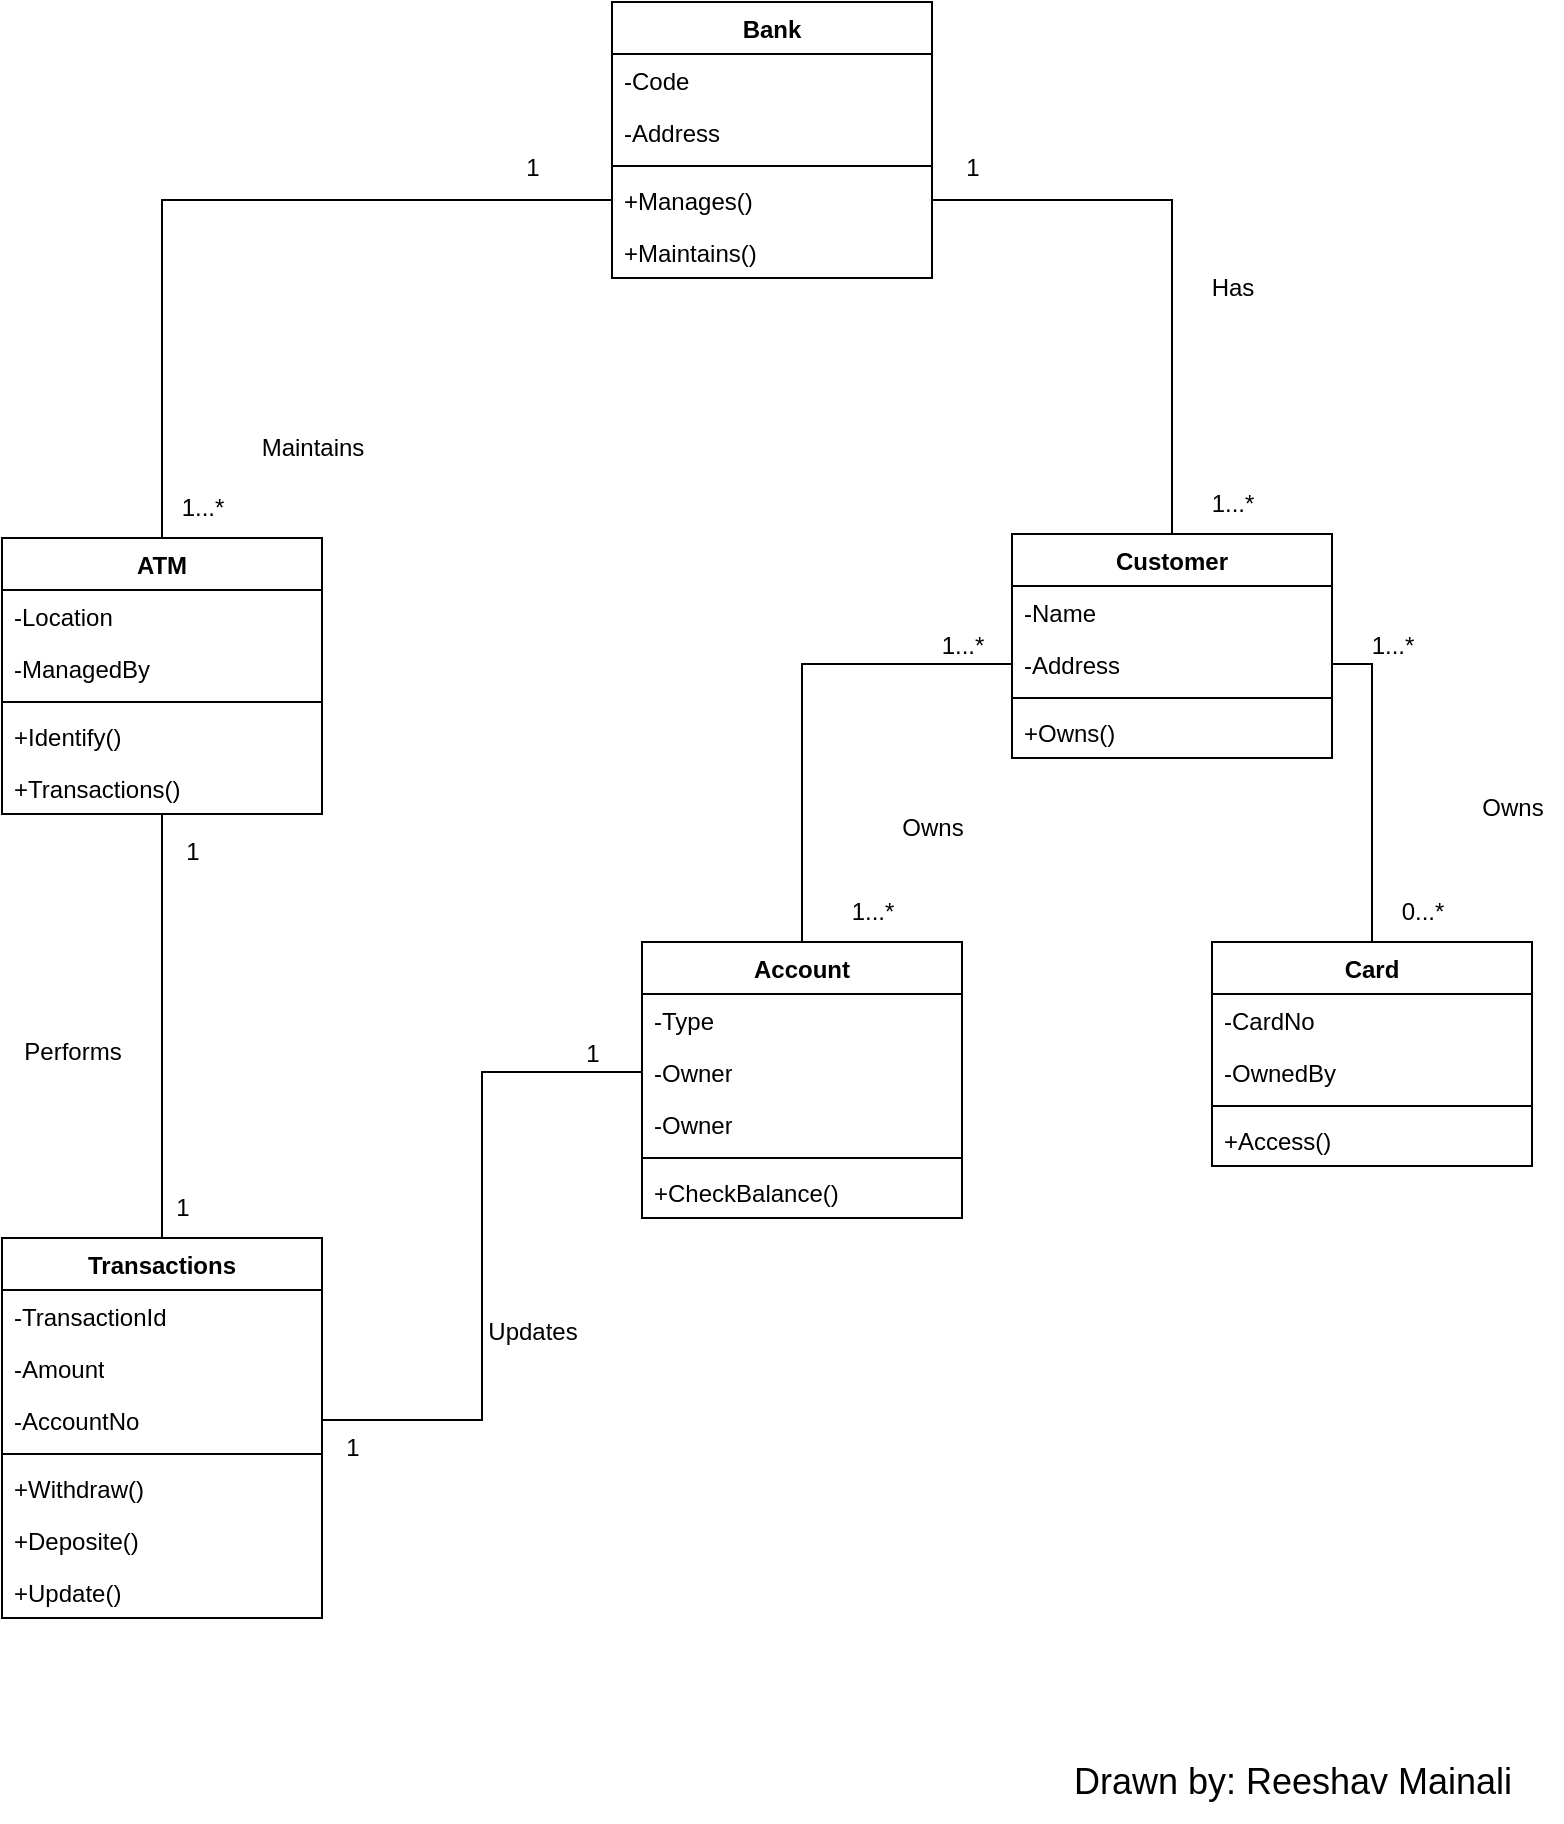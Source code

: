 <mxfile>
    <diagram id="C5RBs43oDa-KdzZeNtuy" name="Page-1">
        <mxGraphModel dx="1188" dy="845" grid="1" gridSize="10" guides="1" tooltips="1" connect="1" arrows="1" fold="1" page="1" pageScale="1" pageWidth="827" pageHeight="1169" math="0" shadow="0">
            <root>
                <mxCell id="WIyWlLk6GJQsqaUBKTNV-0"/>
                <mxCell id="WIyWlLk6GJQsqaUBKTNV-1" parent="WIyWlLk6GJQsqaUBKTNV-0"/>
                <mxCell id="vBzhF_Si6mm2w_rLmE1z-6" value="Bank" style="swimlane;fontStyle=1;align=center;verticalAlign=top;childLayout=stackLayout;horizontal=1;startSize=26;horizontalStack=0;resizeParent=1;resizeParentMax=0;resizeLast=0;collapsible=1;marginBottom=0;whiteSpace=wrap;html=1;" parent="WIyWlLk6GJQsqaUBKTNV-1" vertex="1">
                    <mxGeometry x="340" y="40" width="160" height="138" as="geometry"/>
                </mxCell>
                <mxCell id="vBzhF_Si6mm2w_rLmE1z-7" value="-Code" style="text;strokeColor=none;fillColor=none;align=left;verticalAlign=top;spacingLeft=4;spacingRight=4;overflow=hidden;rotatable=0;points=[[0,0.5],[1,0.5]];portConstraint=eastwest;whiteSpace=wrap;html=1;" parent="vBzhF_Si6mm2w_rLmE1z-6" vertex="1">
                    <mxGeometry y="26" width="160" height="26" as="geometry"/>
                </mxCell>
                <mxCell id="vBzhF_Si6mm2w_rLmE1z-10" value="-Address" style="text;strokeColor=none;fillColor=none;align=left;verticalAlign=top;spacingLeft=4;spacingRight=4;overflow=hidden;rotatable=0;points=[[0,0.5],[1,0.5]];portConstraint=eastwest;whiteSpace=wrap;html=1;" parent="vBzhF_Si6mm2w_rLmE1z-6" vertex="1">
                    <mxGeometry y="52" width="160" height="26" as="geometry"/>
                </mxCell>
                <mxCell id="vBzhF_Si6mm2w_rLmE1z-8" value="" style="line;strokeWidth=1;fillColor=none;align=left;verticalAlign=middle;spacingTop=-1;spacingLeft=3;spacingRight=3;rotatable=0;labelPosition=right;points=[];portConstraint=eastwest;strokeColor=inherit;" parent="vBzhF_Si6mm2w_rLmE1z-6" vertex="1">
                    <mxGeometry y="78" width="160" height="8" as="geometry"/>
                </mxCell>
                <mxCell id="vBzhF_Si6mm2w_rLmE1z-9" value="+Manages()&lt;span style=&quot;color: rgba(0, 0, 0, 0); font-family: monospace; font-size: 0px; text-wrap: nowrap;&quot;&gt;%3CmxGraphModel%3E%3Croot%3E%3CmxCell%20id%3D%220%22%2F%3E%3CmxCell%20id%3D%221%22%20parent%3D%220%22%2F%3E%3CmxCell%20id%3D%222%22%20value%3D%22%2BManages()%22%20style%3D%22text%3BstrokeColor%3Dnone%3BfillColor%3Dnone%3Balign%3Dleft%3BverticalAlign%3Dmiddle%3BspacingLeft%3D4%3BspacingRight%3D4%3Boverflow%3Dhidden%3Bpoints%3D%5B%5B0%2C0.5%5D%2C%5B1%2C0.5%5D%5D%3BportConstraint%3Deastwest%3Brotatable%3D0%3BwhiteSpace%3Dwrap%3Bhtml%3D1%3B%22%20vertex%3D%221%22%20parent%3D%221%22%3E%3CmxGeometry%20x%3D%22274%22%20y%3D%22350%22%20width%3D%22140%22%20height%3D%2230%22%20as%3D%22geometry%22%2F%3E%3C%2FmxCell%3E%3C%2Froot%3E%3C%2FmxGraphModel%3E&lt;/span&gt;" style="text;strokeColor=none;fillColor=none;align=left;verticalAlign=top;spacingLeft=4;spacingRight=4;overflow=hidden;rotatable=0;points=[[0,0.5],[1,0.5]];portConstraint=eastwest;whiteSpace=wrap;html=1;" parent="vBzhF_Si6mm2w_rLmE1z-6" vertex="1">
                    <mxGeometry y="86" width="160" height="26" as="geometry"/>
                </mxCell>
                <mxCell id="vBzhF_Si6mm2w_rLmE1z-11" value="+Maintains()" style="text;strokeColor=none;fillColor=none;align=left;verticalAlign=top;spacingLeft=4;spacingRight=4;overflow=hidden;rotatable=0;points=[[0,0.5],[1,0.5]];portConstraint=eastwest;whiteSpace=wrap;html=1;" parent="vBzhF_Si6mm2w_rLmE1z-6" vertex="1">
                    <mxGeometry y="112" width="160" height="26" as="geometry"/>
                </mxCell>
                <mxCell id="vBzhF_Si6mm2w_rLmE1z-12" value="Customer" style="swimlane;fontStyle=1;align=center;verticalAlign=top;childLayout=stackLayout;horizontal=1;startSize=26;horizontalStack=0;resizeParent=1;resizeParentMax=0;resizeLast=0;collapsible=1;marginBottom=0;whiteSpace=wrap;html=1;" parent="WIyWlLk6GJQsqaUBKTNV-1" vertex="1">
                    <mxGeometry x="540" y="306" width="160" height="112" as="geometry"/>
                </mxCell>
                <mxCell id="vBzhF_Si6mm2w_rLmE1z-13" value="-Name" style="text;strokeColor=none;fillColor=none;align=left;verticalAlign=top;spacingLeft=4;spacingRight=4;overflow=hidden;rotatable=0;points=[[0,0.5],[1,0.5]];portConstraint=eastwest;whiteSpace=wrap;html=1;" parent="vBzhF_Si6mm2w_rLmE1z-12" vertex="1">
                    <mxGeometry y="26" width="160" height="26" as="geometry"/>
                </mxCell>
                <mxCell id="vBzhF_Si6mm2w_rLmE1z-17" value="-Address" style="text;strokeColor=none;fillColor=none;align=left;verticalAlign=top;spacingLeft=4;spacingRight=4;overflow=hidden;rotatable=0;points=[[0,0.5],[1,0.5]];portConstraint=eastwest;whiteSpace=wrap;html=1;" parent="vBzhF_Si6mm2w_rLmE1z-12" vertex="1">
                    <mxGeometry y="52" width="160" height="26" as="geometry"/>
                </mxCell>
                <mxCell id="vBzhF_Si6mm2w_rLmE1z-14" value="" style="line;strokeWidth=1;fillColor=none;align=left;verticalAlign=middle;spacingTop=-1;spacingLeft=3;spacingRight=3;rotatable=0;labelPosition=right;points=[];portConstraint=eastwest;strokeColor=inherit;" parent="vBzhF_Si6mm2w_rLmE1z-12" vertex="1">
                    <mxGeometry y="78" width="160" height="8" as="geometry"/>
                </mxCell>
                <mxCell id="vBzhF_Si6mm2w_rLmE1z-15" value="+Owns()" style="text;strokeColor=none;fillColor=none;align=left;verticalAlign=top;spacingLeft=4;spacingRight=4;overflow=hidden;rotatable=0;points=[[0,0.5],[1,0.5]];portConstraint=eastwest;whiteSpace=wrap;html=1;" parent="vBzhF_Si6mm2w_rLmE1z-12" vertex="1">
                    <mxGeometry y="86" width="160" height="26" as="geometry"/>
                </mxCell>
                <mxCell id="vBzhF_Si6mm2w_rLmE1z-62" style="edgeStyle=orthogonalEdgeStyle;rounded=0;orthogonalLoop=1;jettySize=auto;html=1;exitX=0.5;exitY=1;exitDx=0;exitDy=0;endArrow=none;endFill=0;" parent="WIyWlLk6GJQsqaUBKTNV-1" source="vBzhF_Si6mm2w_rLmE1z-18" target="vBzhF_Si6mm2w_rLmE1z-34" edge="1">
                    <mxGeometry relative="1" as="geometry"/>
                </mxCell>
                <mxCell id="vBzhF_Si6mm2w_rLmE1z-18" value="ATM" style="swimlane;fontStyle=1;align=center;verticalAlign=top;childLayout=stackLayout;horizontal=1;startSize=26;horizontalStack=0;resizeParent=1;resizeParentMax=0;resizeLast=0;collapsible=1;marginBottom=0;whiteSpace=wrap;html=1;" parent="WIyWlLk6GJQsqaUBKTNV-1" vertex="1">
                    <mxGeometry x="35" y="308" width="160" height="138" as="geometry"/>
                </mxCell>
                <mxCell id="vBzhF_Si6mm2w_rLmE1z-19" value="-Location" style="text;strokeColor=none;fillColor=none;align=left;verticalAlign=top;spacingLeft=4;spacingRight=4;overflow=hidden;rotatable=0;points=[[0,0.5],[1,0.5]];portConstraint=eastwest;whiteSpace=wrap;html=1;" parent="vBzhF_Si6mm2w_rLmE1z-18" vertex="1">
                    <mxGeometry y="26" width="160" height="26" as="geometry"/>
                </mxCell>
                <mxCell id="vBzhF_Si6mm2w_rLmE1z-20" value="-ManagedBy" style="text;strokeColor=none;fillColor=none;align=left;verticalAlign=top;spacingLeft=4;spacingRight=4;overflow=hidden;rotatable=0;points=[[0,0.5],[1,0.5]];portConstraint=eastwest;whiteSpace=wrap;html=1;" parent="vBzhF_Si6mm2w_rLmE1z-18" vertex="1">
                    <mxGeometry y="52" width="160" height="26" as="geometry"/>
                </mxCell>
                <mxCell id="vBzhF_Si6mm2w_rLmE1z-21" value="" style="line;strokeWidth=1;fillColor=none;align=left;verticalAlign=middle;spacingTop=-1;spacingLeft=3;spacingRight=3;rotatable=0;labelPosition=right;points=[];portConstraint=eastwest;strokeColor=inherit;" parent="vBzhF_Si6mm2w_rLmE1z-18" vertex="1">
                    <mxGeometry y="78" width="160" height="8" as="geometry"/>
                </mxCell>
                <mxCell id="vBzhF_Si6mm2w_rLmE1z-22" value="+Identify()" style="text;strokeColor=none;fillColor=none;align=left;verticalAlign=top;spacingLeft=4;spacingRight=4;overflow=hidden;rotatable=0;points=[[0,0.5],[1,0.5]];portConstraint=eastwest;whiteSpace=wrap;html=1;" parent="vBzhF_Si6mm2w_rLmE1z-18" vertex="1">
                    <mxGeometry y="86" width="160" height="26" as="geometry"/>
                </mxCell>
                <mxCell id="vBzhF_Si6mm2w_rLmE1z-23" value="+Transactions()" style="text;strokeColor=none;fillColor=none;align=left;verticalAlign=top;spacingLeft=4;spacingRight=4;overflow=hidden;rotatable=0;points=[[0,0.5],[1,0.5]];portConstraint=eastwest;whiteSpace=wrap;html=1;" parent="vBzhF_Si6mm2w_rLmE1z-18" vertex="1">
                    <mxGeometry y="112" width="160" height="26" as="geometry"/>
                </mxCell>
                <mxCell id="vBzhF_Si6mm2w_rLmE1z-24" value="Account" style="swimlane;fontStyle=1;align=center;verticalAlign=top;childLayout=stackLayout;horizontal=1;startSize=26;horizontalStack=0;resizeParent=1;resizeParentMax=0;resizeLast=0;collapsible=1;marginBottom=0;whiteSpace=wrap;html=1;" parent="WIyWlLk6GJQsqaUBKTNV-1" vertex="1">
                    <mxGeometry x="355" y="510" width="160" height="138" as="geometry"/>
                </mxCell>
                <mxCell id="vBzhF_Si6mm2w_rLmE1z-25" value="-Type" style="text;strokeColor=none;fillColor=none;align=left;verticalAlign=top;spacingLeft=4;spacingRight=4;overflow=hidden;rotatable=0;points=[[0,0.5],[1,0.5]];portConstraint=eastwest;whiteSpace=wrap;html=1;" parent="vBzhF_Si6mm2w_rLmE1z-24" vertex="1">
                    <mxGeometry y="26" width="160" height="26" as="geometry"/>
                </mxCell>
                <mxCell id="vBzhF_Si6mm2w_rLmE1z-26" value="-Owner" style="text;strokeColor=none;fillColor=none;align=left;verticalAlign=top;spacingLeft=4;spacingRight=4;overflow=hidden;rotatable=0;points=[[0,0.5],[1,0.5]];portConstraint=eastwest;whiteSpace=wrap;html=1;" parent="vBzhF_Si6mm2w_rLmE1z-24" vertex="1">
                    <mxGeometry y="52" width="160" height="26" as="geometry"/>
                </mxCell>
                <mxCell id="vBzhF_Si6mm2w_rLmE1z-40" value="-Owner" style="text;strokeColor=none;fillColor=none;align=left;verticalAlign=top;spacingLeft=4;spacingRight=4;overflow=hidden;rotatable=0;points=[[0,0.5],[1,0.5]];portConstraint=eastwest;whiteSpace=wrap;html=1;" parent="vBzhF_Si6mm2w_rLmE1z-24" vertex="1">
                    <mxGeometry y="78" width="160" height="26" as="geometry"/>
                </mxCell>
                <mxCell id="vBzhF_Si6mm2w_rLmE1z-27" value="" style="line;strokeWidth=1;fillColor=none;align=left;verticalAlign=middle;spacingTop=-1;spacingLeft=3;spacingRight=3;rotatable=0;labelPosition=right;points=[];portConstraint=eastwest;strokeColor=inherit;" parent="vBzhF_Si6mm2w_rLmE1z-24" vertex="1">
                    <mxGeometry y="104" width="160" height="8" as="geometry"/>
                </mxCell>
                <mxCell id="vBzhF_Si6mm2w_rLmE1z-28" value="+CheckBalance()" style="text;strokeColor=none;fillColor=none;align=left;verticalAlign=top;spacingLeft=4;spacingRight=4;overflow=hidden;rotatable=0;points=[[0,0.5],[1,0.5]];portConstraint=eastwest;whiteSpace=wrap;html=1;" parent="vBzhF_Si6mm2w_rLmE1z-24" vertex="1">
                    <mxGeometry y="112" width="160" height="26" as="geometry"/>
                </mxCell>
                <mxCell id="vBzhF_Si6mm2w_rLmE1z-29" value="Card" style="swimlane;fontStyle=1;align=center;verticalAlign=top;childLayout=stackLayout;horizontal=1;startSize=26;horizontalStack=0;resizeParent=1;resizeParentMax=0;resizeLast=0;collapsible=1;marginBottom=0;whiteSpace=wrap;html=1;" parent="WIyWlLk6GJQsqaUBKTNV-1" vertex="1">
                    <mxGeometry x="640" y="510" width="160" height="112" as="geometry"/>
                </mxCell>
                <mxCell id="vBzhF_Si6mm2w_rLmE1z-30" value="-CardNo" style="text;strokeColor=none;fillColor=none;align=left;verticalAlign=top;spacingLeft=4;spacingRight=4;overflow=hidden;rotatable=0;points=[[0,0.5],[1,0.5]];portConstraint=eastwest;whiteSpace=wrap;html=1;" parent="vBzhF_Si6mm2w_rLmE1z-29" vertex="1">
                    <mxGeometry y="26" width="160" height="26" as="geometry"/>
                </mxCell>
                <mxCell id="vBzhF_Si6mm2w_rLmE1z-31" value="-OwnedBy" style="text;strokeColor=none;fillColor=none;align=left;verticalAlign=top;spacingLeft=4;spacingRight=4;overflow=hidden;rotatable=0;points=[[0,0.5],[1,0.5]];portConstraint=eastwest;whiteSpace=wrap;html=1;" parent="vBzhF_Si6mm2w_rLmE1z-29" vertex="1">
                    <mxGeometry y="52" width="160" height="26" as="geometry"/>
                </mxCell>
                <mxCell id="vBzhF_Si6mm2w_rLmE1z-32" value="" style="line;strokeWidth=1;fillColor=none;align=left;verticalAlign=middle;spacingTop=-1;spacingLeft=3;spacingRight=3;rotatable=0;labelPosition=right;points=[];portConstraint=eastwest;strokeColor=inherit;" parent="vBzhF_Si6mm2w_rLmE1z-29" vertex="1">
                    <mxGeometry y="78" width="160" height="8" as="geometry"/>
                </mxCell>
                <mxCell id="vBzhF_Si6mm2w_rLmE1z-33" value="+Access()" style="text;strokeColor=none;fillColor=none;align=left;verticalAlign=top;spacingLeft=4;spacingRight=4;overflow=hidden;rotatable=0;points=[[0,0.5],[1,0.5]];portConstraint=eastwest;whiteSpace=wrap;html=1;" parent="vBzhF_Si6mm2w_rLmE1z-29" vertex="1">
                    <mxGeometry y="86" width="160" height="26" as="geometry"/>
                </mxCell>
                <mxCell id="vBzhF_Si6mm2w_rLmE1z-34" value="Transactions" style="swimlane;fontStyle=1;align=center;verticalAlign=top;childLayout=stackLayout;horizontal=1;startSize=26;horizontalStack=0;resizeParent=1;resizeParentMax=0;resizeLast=0;collapsible=1;marginBottom=0;whiteSpace=wrap;html=1;" parent="WIyWlLk6GJQsqaUBKTNV-1" vertex="1">
                    <mxGeometry x="35" y="658" width="160" height="190" as="geometry"/>
                </mxCell>
                <mxCell id="vBzhF_Si6mm2w_rLmE1z-35" value="-TransactionId" style="text;strokeColor=none;fillColor=none;align=left;verticalAlign=top;spacingLeft=4;spacingRight=4;overflow=hidden;rotatable=0;points=[[0,0.5],[1,0.5]];portConstraint=eastwest;whiteSpace=wrap;html=1;" parent="vBzhF_Si6mm2w_rLmE1z-34" vertex="1">
                    <mxGeometry y="26" width="160" height="26" as="geometry"/>
                </mxCell>
                <mxCell id="vBzhF_Si6mm2w_rLmE1z-43" value="-Amount" style="text;strokeColor=none;fillColor=none;align=left;verticalAlign=top;spacingLeft=4;spacingRight=4;overflow=hidden;rotatable=0;points=[[0,0.5],[1,0.5]];portConstraint=eastwest;whiteSpace=wrap;html=1;" parent="vBzhF_Si6mm2w_rLmE1z-34" vertex="1">
                    <mxGeometry y="52" width="160" height="26" as="geometry"/>
                </mxCell>
                <mxCell id="vBzhF_Si6mm2w_rLmE1z-42" value="-AccountNo" style="text;strokeColor=none;fillColor=none;align=left;verticalAlign=top;spacingLeft=4;spacingRight=4;overflow=hidden;rotatable=0;points=[[0,0.5],[1,0.5]];portConstraint=eastwest;whiteSpace=wrap;html=1;" parent="vBzhF_Si6mm2w_rLmE1z-34" vertex="1">
                    <mxGeometry y="78" width="160" height="26" as="geometry"/>
                </mxCell>
                <mxCell id="vBzhF_Si6mm2w_rLmE1z-37" value="" style="line;strokeWidth=1;fillColor=none;align=left;verticalAlign=middle;spacingTop=-1;spacingLeft=3;spacingRight=3;rotatable=0;labelPosition=right;points=[];portConstraint=eastwest;strokeColor=inherit;" parent="vBzhF_Si6mm2w_rLmE1z-34" vertex="1">
                    <mxGeometry y="104" width="160" height="8" as="geometry"/>
                </mxCell>
                <mxCell id="vBzhF_Si6mm2w_rLmE1z-38" value="+Withdraw()" style="text;strokeColor=none;fillColor=none;align=left;verticalAlign=top;spacingLeft=4;spacingRight=4;overflow=hidden;rotatable=0;points=[[0,0.5],[1,0.5]];portConstraint=eastwest;whiteSpace=wrap;html=1;" parent="vBzhF_Si6mm2w_rLmE1z-34" vertex="1">
                    <mxGeometry y="112" width="160" height="26" as="geometry"/>
                </mxCell>
                <mxCell id="vBzhF_Si6mm2w_rLmE1z-39" value="+Deposite()" style="text;strokeColor=none;fillColor=none;align=left;verticalAlign=top;spacingLeft=4;spacingRight=4;overflow=hidden;rotatable=0;points=[[0,0.5],[1,0.5]];portConstraint=eastwest;whiteSpace=wrap;html=1;" parent="vBzhF_Si6mm2w_rLmE1z-34" vertex="1">
                    <mxGeometry y="138" width="160" height="26" as="geometry"/>
                </mxCell>
                <mxCell id="vBzhF_Si6mm2w_rLmE1z-44" value="+Update()" style="text;strokeColor=none;fillColor=none;align=left;verticalAlign=top;spacingLeft=4;spacingRight=4;overflow=hidden;rotatable=0;points=[[0,0.5],[1,0.5]];portConstraint=eastwest;whiteSpace=wrap;html=1;" parent="vBzhF_Si6mm2w_rLmE1z-34" vertex="1">
                    <mxGeometry y="164" width="160" height="26" as="geometry"/>
                </mxCell>
                <mxCell id="vBzhF_Si6mm2w_rLmE1z-45" style="edgeStyle=orthogonalEdgeStyle;rounded=0;orthogonalLoop=1;jettySize=auto;html=1;exitX=1;exitY=0.5;exitDx=0;exitDy=0;endArrow=none;endFill=0;" parent="WIyWlLk6GJQsqaUBKTNV-1" source="vBzhF_Si6mm2w_rLmE1z-9" target="vBzhF_Si6mm2w_rLmE1z-12" edge="1">
                    <mxGeometry relative="1" as="geometry"/>
                </mxCell>
                <mxCell id="vBzhF_Si6mm2w_rLmE1z-46" value="1" style="text;html=1;align=center;verticalAlign=middle;resizable=0;points=[];autosize=1;strokeColor=none;fillColor=none;" parent="WIyWlLk6GJQsqaUBKTNV-1" vertex="1">
                    <mxGeometry x="505" y="108" width="30" height="30" as="geometry"/>
                </mxCell>
                <mxCell id="vBzhF_Si6mm2w_rLmE1z-47" value="1...*" style="text;html=1;align=center;verticalAlign=middle;resizable=0;points=[];autosize=1;strokeColor=none;fillColor=none;" parent="WIyWlLk6GJQsqaUBKTNV-1" vertex="1">
                    <mxGeometry x="630" y="276" width="40" height="30" as="geometry"/>
                </mxCell>
                <mxCell id="vBzhF_Si6mm2w_rLmE1z-48" value="Has" style="text;html=1;align=center;verticalAlign=middle;resizable=0;points=[];autosize=1;strokeColor=none;fillColor=none;" parent="WIyWlLk6GJQsqaUBKTNV-1" vertex="1">
                    <mxGeometry x="630" y="168" width="40" height="30" as="geometry"/>
                </mxCell>
                <mxCell id="vBzhF_Si6mm2w_rLmE1z-49" style="edgeStyle=orthogonalEdgeStyle;rounded=0;orthogonalLoop=1;jettySize=auto;html=1;exitX=0;exitY=0.5;exitDx=0;exitDy=0;entryX=0.5;entryY=0;entryDx=0;entryDy=0;endArrow=none;endFill=0;" parent="WIyWlLk6GJQsqaUBKTNV-1" source="vBzhF_Si6mm2w_rLmE1z-9" target="vBzhF_Si6mm2w_rLmE1z-18" edge="1">
                    <mxGeometry relative="1" as="geometry"/>
                </mxCell>
                <mxCell id="vBzhF_Si6mm2w_rLmE1z-50" value="1" style="text;html=1;align=center;verticalAlign=middle;resizable=0;points=[];autosize=1;strokeColor=none;fillColor=none;" parent="WIyWlLk6GJQsqaUBKTNV-1" vertex="1">
                    <mxGeometry x="285" y="108" width="30" height="30" as="geometry"/>
                </mxCell>
                <mxCell id="vBzhF_Si6mm2w_rLmE1z-51" value="1...*" style="text;html=1;align=center;verticalAlign=middle;resizable=0;points=[];autosize=1;strokeColor=none;fillColor=none;" parent="WIyWlLk6GJQsqaUBKTNV-1" vertex="1">
                    <mxGeometry x="115" y="278" width="40" height="30" as="geometry"/>
                </mxCell>
                <mxCell id="vBzhF_Si6mm2w_rLmE1z-52" value="Maintains" style="text;html=1;align=center;verticalAlign=middle;resizable=0;points=[];autosize=1;strokeColor=none;fillColor=none;" parent="WIyWlLk6GJQsqaUBKTNV-1" vertex="1">
                    <mxGeometry x="155" y="248" width="70" height="30" as="geometry"/>
                </mxCell>
                <mxCell id="vBzhF_Si6mm2w_rLmE1z-53" style="edgeStyle=orthogonalEdgeStyle;rounded=0;orthogonalLoop=1;jettySize=auto;html=1;exitX=0;exitY=0.5;exitDx=0;exitDy=0;entryX=0.5;entryY=0;entryDx=0;entryDy=0;endArrow=none;endFill=0;" parent="WIyWlLk6GJQsqaUBKTNV-1" source="vBzhF_Si6mm2w_rLmE1z-17" target="vBzhF_Si6mm2w_rLmE1z-24" edge="1">
                    <mxGeometry relative="1" as="geometry"/>
                </mxCell>
                <mxCell id="vBzhF_Si6mm2w_rLmE1z-54" value="1...*" style="text;html=1;align=center;verticalAlign=middle;resizable=0;points=[];autosize=1;strokeColor=none;fillColor=none;" parent="WIyWlLk6GJQsqaUBKTNV-1" vertex="1">
                    <mxGeometry x="495" y="347" width="40" height="30" as="geometry"/>
                </mxCell>
                <mxCell id="vBzhF_Si6mm2w_rLmE1z-55" value="1...*" style="text;html=1;align=center;verticalAlign=middle;resizable=0;points=[];autosize=1;strokeColor=none;fillColor=none;" parent="WIyWlLk6GJQsqaUBKTNV-1" vertex="1">
                    <mxGeometry x="450" y="480" width="40" height="30" as="geometry"/>
                </mxCell>
                <mxCell id="vBzhF_Si6mm2w_rLmE1z-56" value="Owns" style="text;html=1;align=center;verticalAlign=middle;resizable=0;points=[];autosize=1;strokeColor=none;fillColor=none;" parent="WIyWlLk6GJQsqaUBKTNV-1" vertex="1">
                    <mxGeometry x="475" y="438" width="50" height="30" as="geometry"/>
                </mxCell>
                <mxCell id="vBzhF_Si6mm2w_rLmE1z-57" style="edgeStyle=orthogonalEdgeStyle;rounded=0;orthogonalLoop=1;jettySize=auto;html=1;exitX=1;exitY=0.5;exitDx=0;exitDy=0;entryX=0.5;entryY=0;entryDx=0;entryDy=0;endArrow=none;endFill=0;" parent="WIyWlLk6GJQsqaUBKTNV-1" source="vBzhF_Si6mm2w_rLmE1z-17" target="vBzhF_Si6mm2w_rLmE1z-29" edge="1">
                    <mxGeometry relative="1" as="geometry"/>
                </mxCell>
                <mxCell id="vBzhF_Si6mm2w_rLmE1z-58" value="1...*" style="text;html=1;align=center;verticalAlign=middle;resizable=0;points=[];autosize=1;strokeColor=none;fillColor=none;" parent="WIyWlLk6GJQsqaUBKTNV-1" vertex="1">
                    <mxGeometry x="710" y="347" width="40" height="30" as="geometry"/>
                </mxCell>
                <mxCell id="vBzhF_Si6mm2w_rLmE1z-59" value="0...*" style="text;html=1;align=center;verticalAlign=middle;resizable=0;points=[];autosize=1;strokeColor=none;fillColor=none;" parent="WIyWlLk6GJQsqaUBKTNV-1" vertex="1">
                    <mxGeometry x="725" y="480" width="40" height="30" as="geometry"/>
                </mxCell>
                <mxCell id="vBzhF_Si6mm2w_rLmE1z-60" value="Owns" style="text;html=1;align=center;verticalAlign=middle;resizable=0;points=[];autosize=1;strokeColor=none;fillColor=none;" parent="WIyWlLk6GJQsqaUBKTNV-1" vertex="1">
                    <mxGeometry x="765" y="428" width="50" height="30" as="geometry"/>
                </mxCell>
                <mxCell id="vBzhF_Si6mm2w_rLmE1z-63" value="1" style="text;html=1;align=center;verticalAlign=middle;resizable=0;points=[];autosize=1;strokeColor=none;fillColor=none;" parent="WIyWlLk6GJQsqaUBKTNV-1" vertex="1">
                    <mxGeometry x="115" y="450" width="30" height="30" as="geometry"/>
                </mxCell>
                <mxCell id="vBzhF_Si6mm2w_rLmE1z-64" value="1" style="text;html=1;align=center;verticalAlign=middle;resizable=0;points=[];autosize=1;strokeColor=none;fillColor=none;" parent="WIyWlLk6GJQsqaUBKTNV-1" vertex="1">
                    <mxGeometry x="110" y="628" width="30" height="30" as="geometry"/>
                </mxCell>
                <mxCell id="vBzhF_Si6mm2w_rLmE1z-65" value="Performs" style="text;html=1;align=center;verticalAlign=middle;resizable=0;points=[];autosize=1;strokeColor=none;fillColor=none;" parent="WIyWlLk6GJQsqaUBKTNV-1" vertex="1">
                    <mxGeometry x="35" y="550" width="70" height="30" as="geometry"/>
                </mxCell>
                <mxCell id="vBzhF_Si6mm2w_rLmE1z-66" style="edgeStyle=orthogonalEdgeStyle;rounded=0;orthogonalLoop=1;jettySize=auto;html=1;exitX=0;exitY=0.5;exitDx=0;exitDy=0;entryX=1;entryY=0.5;entryDx=0;entryDy=0;endArrow=none;endFill=0;" parent="WIyWlLk6GJQsqaUBKTNV-1" source="vBzhF_Si6mm2w_rLmE1z-26" target="vBzhF_Si6mm2w_rLmE1z-42" edge="1">
                    <mxGeometry relative="1" as="geometry"/>
                </mxCell>
                <mxCell id="vBzhF_Si6mm2w_rLmE1z-67" value="1" style="text;html=1;align=center;verticalAlign=middle;resizable=0;points=[];autosize=1;strokeColor=none;fillColor=none;" parent="WIyWlLk6GJQsqaUBKTNV-1" vertex="1">
                    <mxGeometry x="315" y="551" width="30" height="30" as="geometry"/>
                </mxCell>
                <mxCell id="vBzhF_Si6mm2w_rLmE1z-69" value="1" style="text;html=1;align=center;verticalAlign=middle;resizable=0;points=[];autosize=1;strokeColor=none;fillColor=none;" parent="WIyWlLk6GJQsqaUBKTNV-1" vertex="1">
                    <mxGeometry x="195" y="748" width="30" height="30" as="geometry"/>
                </mxCell>
                <mxCell id="vBzhF_Si6mm2w_rLmE1z-70" value="Updates" style="text;html=1;align=center;verticalAlign=middle;resizable=0;points=[];autosize=1;strokeColor=none;fillColor=none;" parent="WIyWlLk6GJQsqaUBKTNV-1" vertex="1">
                    <mxGeometry x="265" y="690" width="70" height="30" as="geometry"/>
                </mxCell>
                <mxCell id="0" value="&lt;font style=&quot;font-size: 18px;&quot;&gt;Drawn by: Reeshav Mainali&lt;/font&gt;" style="text;html=1;align=center;verticalAlign=middle;resizable=0;points=[];autosize=1;strokeColor=none;fillColor=none;" vertex="1" parent="WIyWlLk6GJQsqaUBKTNV-1">
                    <mxGeometry x="560" y="910" width="240" height="40" as="geometry"/>
                </mxCell>
            </root>
        </mxGraphModel>
    </diagram>
</mxfile>